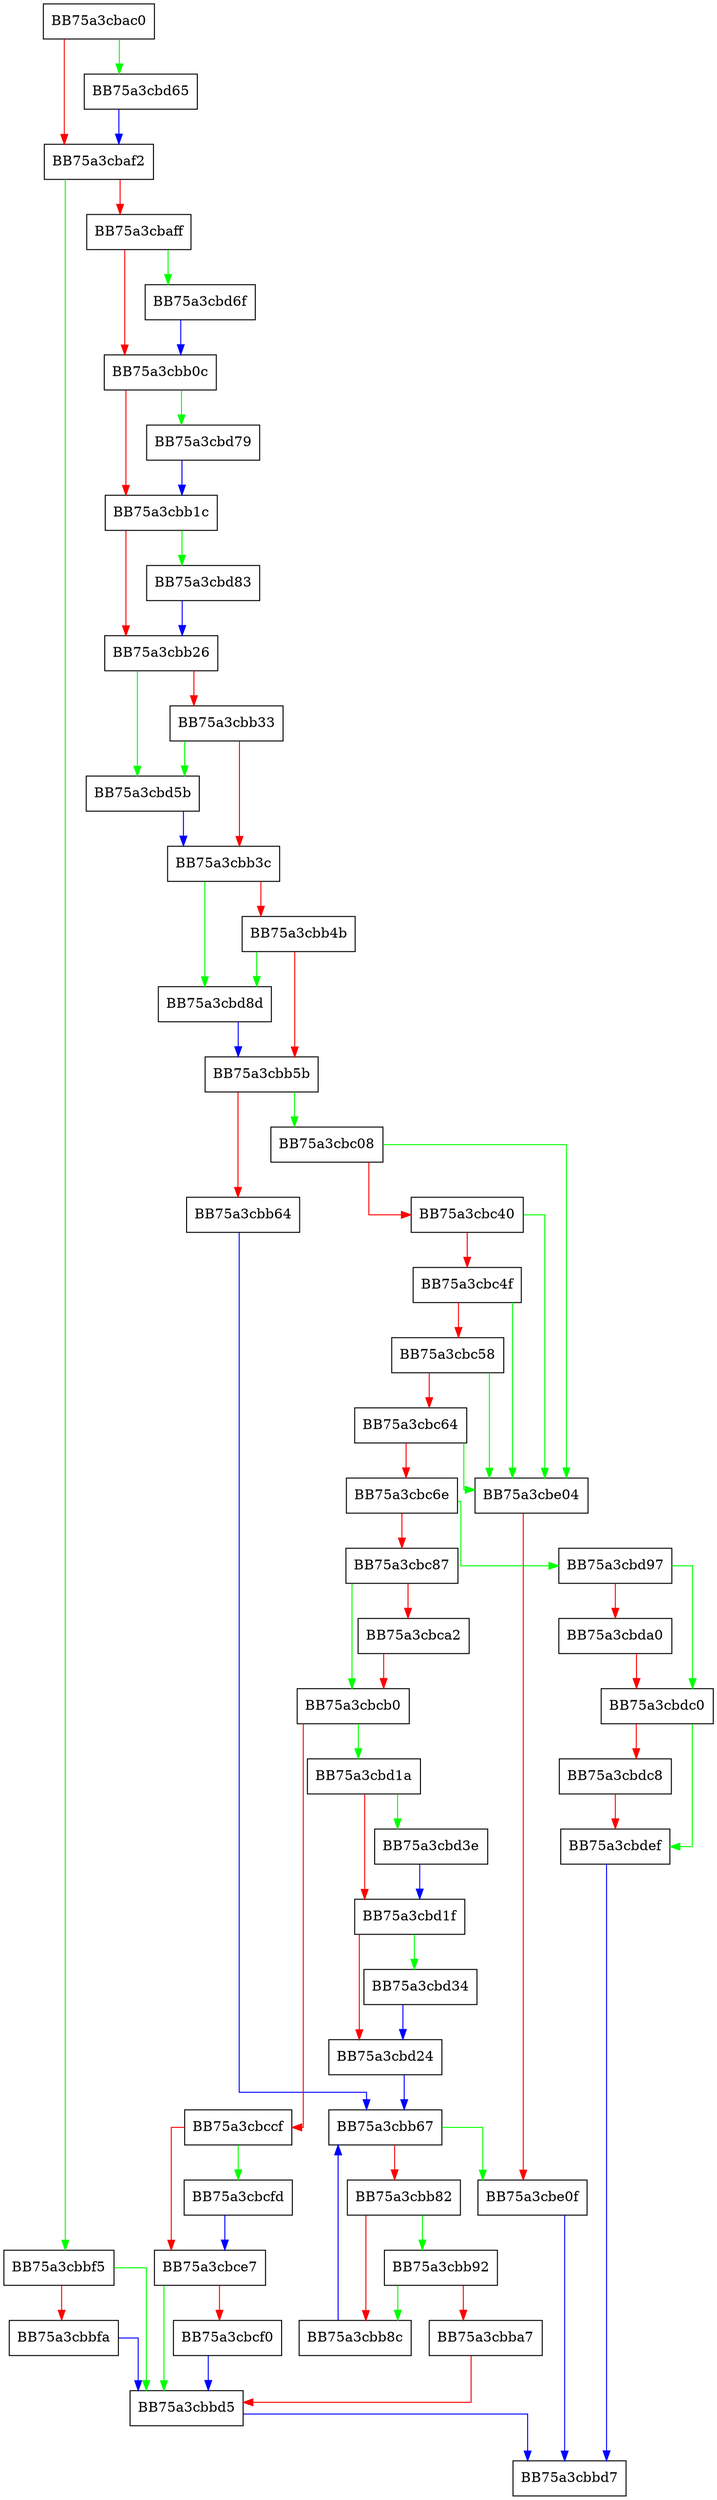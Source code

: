 digraph ExtractorAsCommandLine {
  node [shape="box"];
  graph [splines=ortho];
  BB75a3cbac0 -> BB75a3cbd65 [color="green"];
  BB75a3cbac0 -> BB75a3cbaf2 [color="red"];
  BB75a3cbaf2 -> BB75a3cbbf5 [color="green"];
  BB75a3cbaf2 -> BB75a3cbaff [color="red"];
  BB75a3cbaff -> BB75a3cbd6f [color="green"];
  BB75a3cbaff -> BB75a3cbb0c [color="red"];
  BB75a3cbb0c -> BB75a3cbd79 [color="green"];
  BB75a3cbb0c -> BB75a3cbb1c [color="red"];
  BB75a3cbb1c -> BB75a3cbd83 [color="green"];
  BB75a3cbb1c -> BB75a3cbb26 [color="red"];
  BB75a3cbb26 -> BB75a3cbd5b [color="green"];
  BB75a3cbb26 -> BB75a3cbb33 [color="red"];
  BB75a3cbb33 -> BB75a3cbd5b [color="green"];
  BB75a3cbb33 -> BB75a3cbb3c [color="red"];
  BB75a3cbb3c -> BB75a3cbd8d [color="green"];
  BB75a3cbb3c -> BB75a3cbb4b [color="red"];
  BB75a3cbb4b -> BB75a3cbd8d [color="green"];
  BB75a3cbb4b -> BB75a3cbb5b [color="red"];
  BB75a3cbb5b -> BB75a3cbc08 [color="green"];
  BB75a3cbb5b -> BB75a3cbb64 [color="red"];
  BB75a3cbb64 -> BB75a3cbb67 [color="blue"];
  BB75a3cbb67 -> BB75a3cbe0f [color="green"];
  BB75a3cbb67 -> BB75a3cbb82 [color="red"];
  BB75a3cbb82 -> BB75a3cbb92 [color="green"];
  BB75a3cbb82 -> BB75a3cbb8c [color="red"];
  BB75a3cbb8c -> BB75a3cbb67 [color="blue"];
  BB75a3cbb92 -> BB75a3cbb8c [color="green"];
  BB75a3cbb92 -> BB75a3cbba7 [color="red"];
  BB75a3cbba7 -> BB75a3cbbd5 [color="red"];
  BB75a3cbbd5 -> BB75a3cbbd7 [color="blue"];
  BB75a3cbbf5 -> BB75a3cbbd5 [color="green"];
  BB75a3cbbf5 -> BB75a3cbbfa [color="red"];
  BB75a3cbbfa -> BB75a3cbbd5 [color="blue"];
  BB75a3cbc08 -> BB75a3cbe04 [color="green"];
  BB75a3cbc08 -> BB75a3cbc40 [color="red"];
  BB75a3cbc40 -> BB75a3cbe04 [color="green"];
  BB75a3cbc40 -> BB75a3cbc4f [color="red"];
  BB75a3cbc4f -> BB75a3cbe04 [color="green"];
  BB75a3cbc4f -> BB75a3cbc58 [color="red"];
  BB75a3cbc58 -> BB75a3cbe04 [color="green"];
  BB75a3cbc58 -> BB75a3cbc64 [color="red"];
  BB75a3cbc64 -> BB75a3cbe04 [color="green"];
  BB75a3cbc64 -> BB75a3cbc6e [color="red"];
  BB75a3cbc6e -> BB75a3cbd97 [color="green"];
  BB75a3cbc6e -> BB75a3cbc87 [color="red"];
  BB75a3cbc87 -> BB75a3cbcb0 [color="green"];
  BB75a3cbc87 -> BB75a3cbca2 [color="red"];
  BB75a3cbca2 -> BB75a3cbcb0 [color="red"];
  BB75a3cbcb0 -> BB75a3cbd1a [color="green"];
  BB75a3cbcb0 -> BB75a3cbccf [color="red"];
  BB75a3cbccf -> BB75a3cbcfd [color="green"];
  BB75a3cbccf -> BB75a3cbce7 [color="red"];
  BB75a3cbce7 -> BB75a3cbbd5 [color="green"];
  BB75a3cbce7 -> BB75a3cbcf0 [color="red"];
  BB75a3cbcf0 -> BB75a3cbbd5 [color="blue"];
  BB75a3cbcfd -> BB75a3cbce7 [color="blue"];
  BB75a3cbd1a -> BB75a3cbd3e [color="green"];
  BB75a3cbd1a -> BB75a3cbd1f [color="red"];
  BB75a3cbd1f -> BB75a3cbd34 [color="green"];
  BB75a3cbd1f -> BB75a3cbd24 [color="red"];
  BB75a3cbd24 -> BB75a3cbb67 [color="blue"];
  BB75a3cbd34 -> BB75a3cbd24 [color="blue"];
  BB75a3cbd3e -> BB75a3cbd1f [color="blue"];
  BB75a3cbd5b -> BB75a3cbb3c [color="blue"];
  BB75a3cbd65 -> BB75a3cbaf2 [color="blue"];
  BB75a3cbd6f -> BB75a3cbb0c [color="blue"];
  BB75a3cbd79 -> BB75a3cbb1c [color="blue"];
  BB75a3cbd83 -> BB75a3cbb26 [color="blue"];
  BB75a3cbd8d -> BB75a3cbb5b [color="blue"];
  BB75a3cbd97 -> BB75a3cbdc0 [color="green"];
  BB75a3cbd97 -> BB75a3cbda0 [color="red"];
  BB75a3cbda0 -> BB75a3cbdc0 [color="red"];
  BB75a3cbdc0 -> BB75a3cbdef [color="green"];
  BB75a3cbdc0 -> BB75a3cbdc8 [color="red"];
  BB75a3cbdc8 -> BB75a3cbdef [color="red"];
  BB75a3cbdef -> BB75a3cbbd7 [color="blue"];
  BB75a3cbe04 -> BB75a3cbe0f [color="red"];
  BB75a3cbe0f -> BB75a3cbbd7 [color="blue"];
}